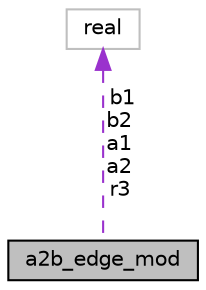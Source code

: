digraph "a2b_edge_mod"
{
 // INTERACTIVE_SVG=YES
  edge [fontname="Helvetica",fontsize="10",labelfontname="Helvetica",labelfontsize="10"];
  node [fontname="Helvetica",fontsize="10",shape=record];
  Node1 [label="a2b_edge_mod",height=0.2,width=0.4,color="black", fillcolor="grey75", style="filled" fontcolor="black"];
  Node2 -> Node1 [dir="back",color="darkorchid3",fontsize="10",style="dashed",label=" b1\nb2\na1\na2\nr3" ,fontname="Helvetica"];
  Node2 [label="real",height=0.2,width=0.4,color="grey75", fillcolor="white", style="filled"];
}
